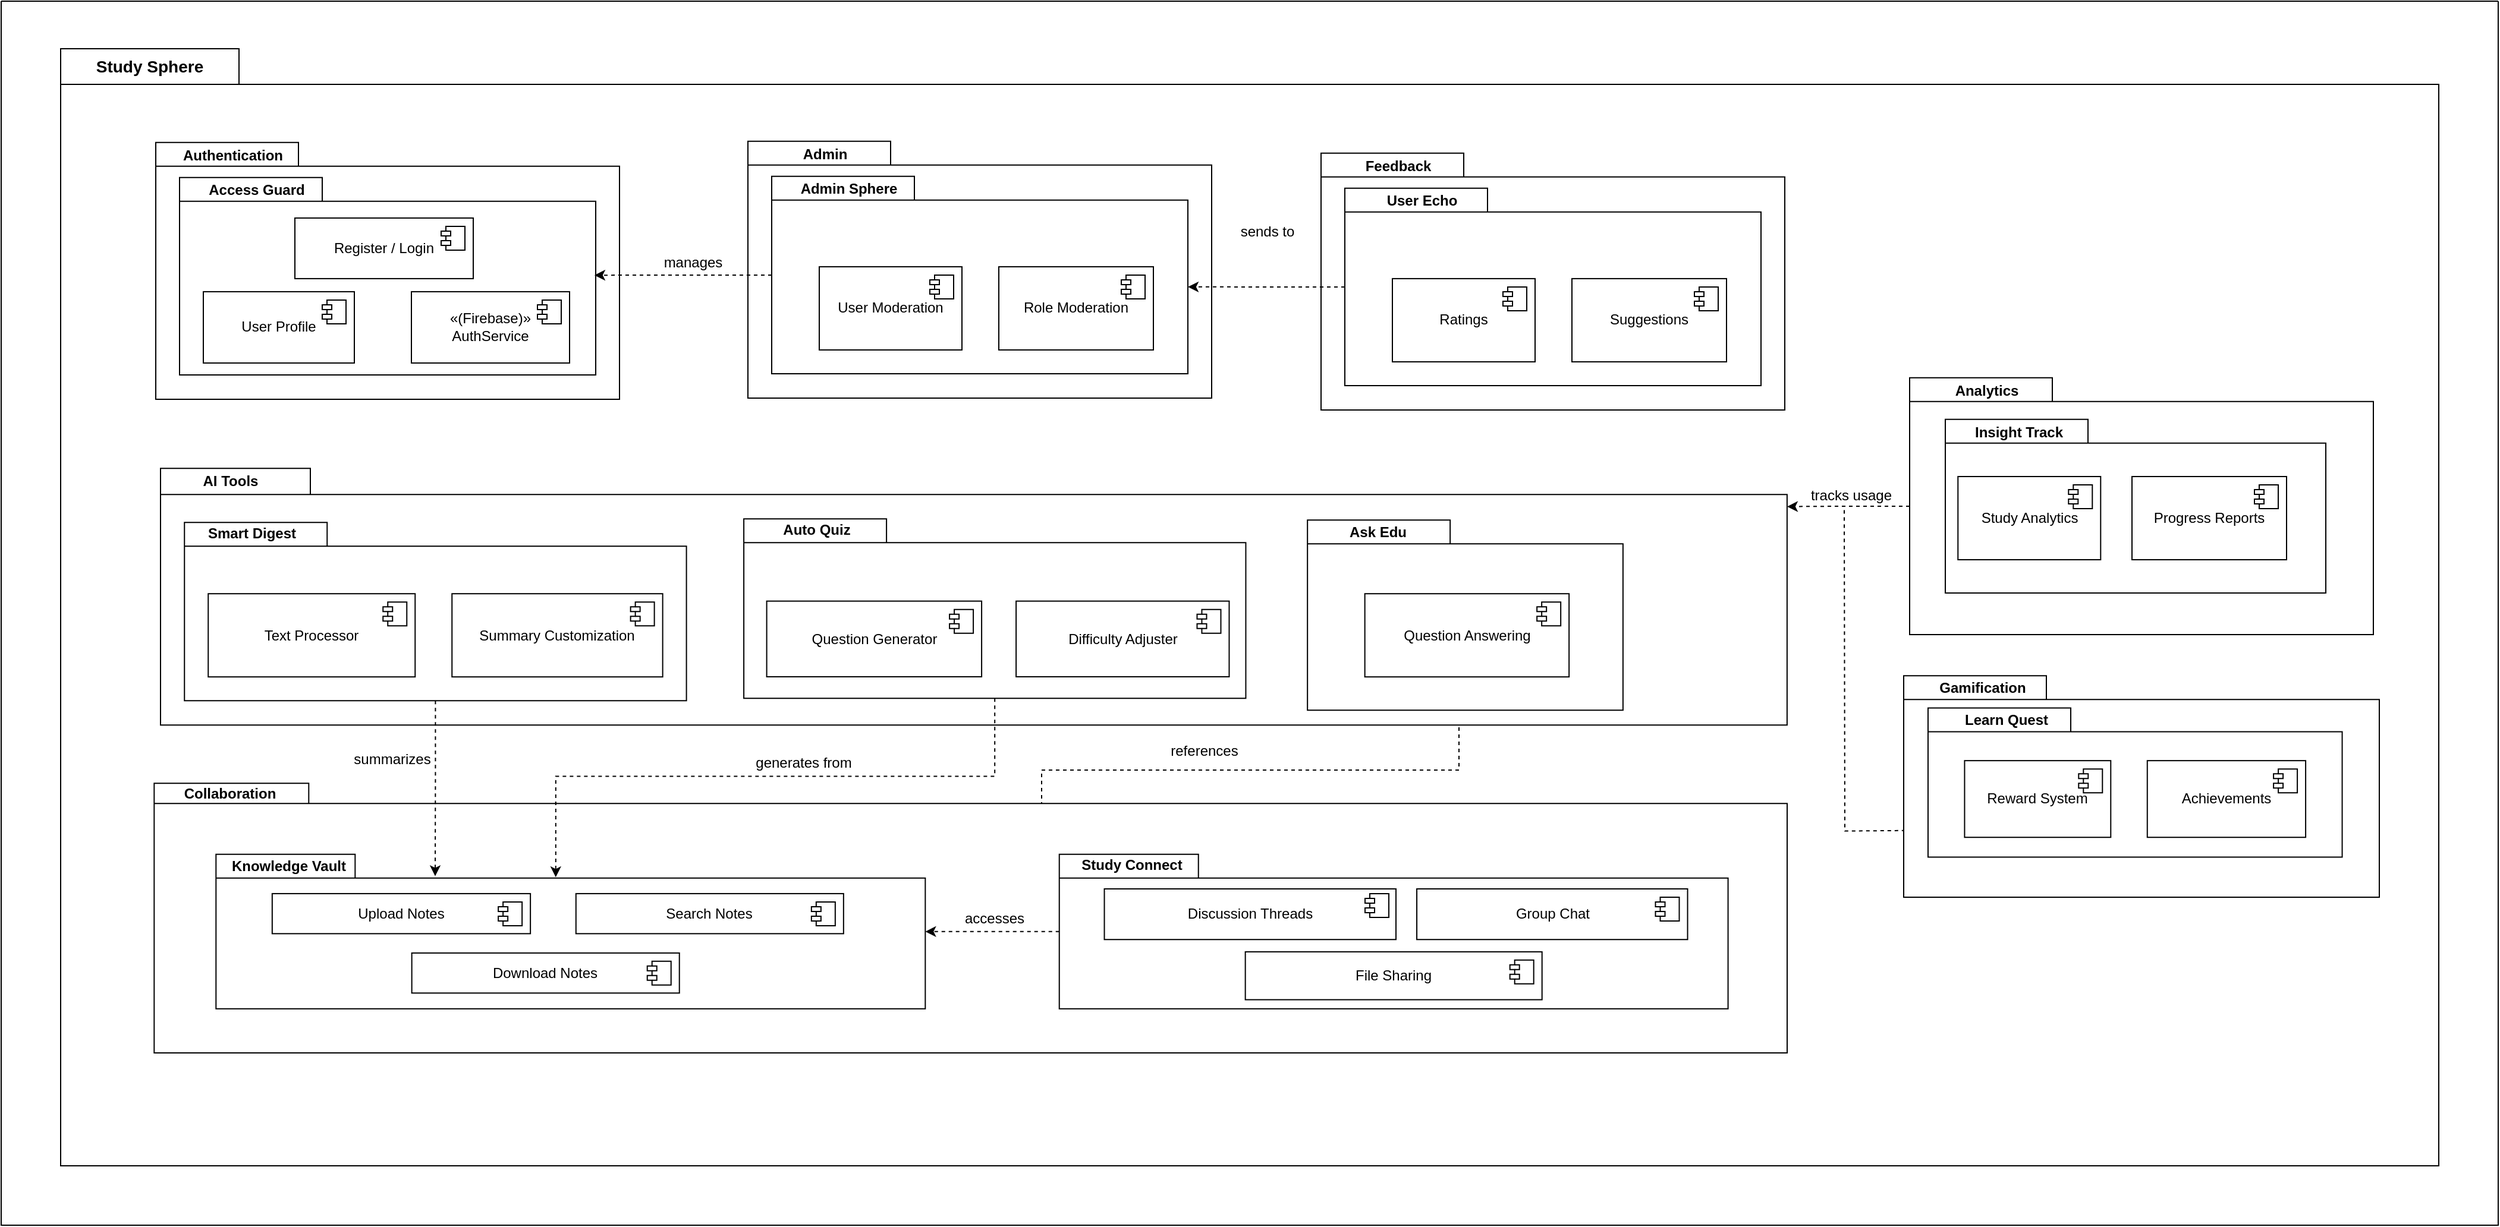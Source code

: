 <mxfile version="26.2.14">
  <diagram name="Page-1" id="b5b7bab2-c9e2-2cf4-8b2a-24fd1a2a6d21">
    <mxGraphModel dx="4549" dy="2216" grid="1" gridSize="18" guides="1" tooltips="1" connect="1" arrows="1" fold="1" page="1" pageScale="1" pageWidth="1169" pageHeight="827" background="none" math="0" shadow="0">
      <root>
        <mxCell id="0" />
        <mxCell id="1" parent="0" />
        <mxCell id="-XAfNrCXD-G9FVH04D8H-1" value="at" style="shape=folder;fontStyle=1;spacingTop=10;tabWidth=150;tabHeight=30;tabPosition=left;html=1;whiteSpace=wrap;" parent="1" vertex="1">
          <mxGeometry x="-2630" y="-1190" width="2000" height="940" as="geometry" />
        </mxCell>
        <mxCell id="-XAfNrCXD-G9FVH04D8H-5" value="Study Sphere" style="text;strokeColor=none;align=center;fillColor=none;html=1;verticalAlign=middle;whiteSpace=wrap;rounded=0;fontStyle=1;fontSize=14;" parent="1" vertex="1">
          <mxGeometry x="-2615" y="-1190" width="120" height="30" as="geometry" />
        </mxCell>
        <mxCell id="-XAfNrCXD-G9FVH04D8H-139" value="sends to" style="text;strokeColor=none;align=center;fillColor=none;html=1;verticalAlign=middle;whiteSpace=wrap;rounded=0;" parent="1" vertex="1">
          <mxGeometry x="-1690" y="-1051" width="150" height="30" as="geometry" />
        </mxCell>
        <mxCell id="-XAfNrCXD-G9FVH04D8H-155" value="generates from" style="text;strokeColor=none;align=center;fillColor=none;html=1;verticalAlign=middle;whiteSpace=wrap;rounded=0;" parent="1" vertex="1">
          <mxGeometry x="-2080" y="-603.93" width="150" height="30" as="geometry" />
        </mxCell>
        <mxCell id="-XAfNrCXD-G9FVH04D8H-164" value="tracks usage" style="text;strokeColor=none;align=center;fillColor=none;html=1;verticalAlign=middle;whiteSpace=wrap;rounded=0;" parent="1" vertex="1">
          <mxGeometry x="-1199" y="-829" width="150" height="30" as="geometry" />
        </mxCell>
        <mxCell id="-XAfNrCXD-G9FVH04D8H-176" style="edgeStyle=orthogonalEdgeStyle;rounded=0;orthogonalLoop=1;jettySize=auto;html=1;exitX=0.5;exitY=1;exitDx=0;exitDy=0;" parent="1" edge="1">
          <mxGeometry relative="1" as="geometry">
            <mxPoint x="-875" y="-640" as="sourcePoint" />
            <mxPoint x="-875" y="-640" as="targetPoint" />
          </mxGeometry>
        </mxCell>
        <mxCell id="-XAfNrCXD-G9FVH04D8H-178" style="edgeStyle=orthogonalEdgeStyle;rounded=0;orthogonalLoop=1;jettySize=auto;html=1;endArrow=none;startFill=0;exitX=-0.004;exitY=0.516;exitDx=0;exitDy=0;exitPerimeter=0;dashed=1;" parent="1" edge="1">
          <mxGeometry relative="1" as="geometry">
            <mxPoint x="-1066.6" y="-532.208" as="sourcePoint" />
            <mxPoint x="-1130" y="-804" as="targetPoint" />
          </mxGeometry>
        </mxCell>
        <mxCell id="-XAfNrCXD-G9FVH04D8H-182" style="edgeStyle=orthogonalEdgeStyle;rounded=0;orthogonalLoop=1;jettySize=auto;html=1;entryX=0;entryY=0;entryDx=597.777;entryDy=47.506;entryPerimeter=0;dashed=1;" parent="1" edge="1">
          <mxGeometry relative="1" as="geometry">
            <mxPoint x="-1454" y="-631" as="sourcePoint" />
            <mxPoint x="-1901.373" y="-476.609" as="targetPoint" />
            <Array as="points">
              <mxPoint x="-1454" y="-583" />
              <mxPoint x="-1805" y="-583" />
              <mxPoint x="-1805" y="-477" />
              <mxPoint x="-1895" y="-477" />
            </Array>
          </mxGeometry>
        </mxCell>
        <mxCell id="JcAsQHUVKv7Tg5C3_SsC-6" value="" style="group" vertex="1" connectable="0" parent="1">
          <mxGeometry x="-2680" y="-1230" width="2100" height="1030" as="geometry" />
        </mxCell>
        <mxCell id="-XAfNrCXD-G9FVH04D8H-188" value="" style="group" parent="JcAsQHUVKv7Tg5C3_SsC-6" vertex="1" connectable="0">
          <mxGeometry x="130" y="393.07" width="1439" height="511.93" as="geometry" />
        </mxCell>
        <mxCell id="-XAfNrCXD-G9FVH04D8H-47" value="" style="group" parent="-XAfNrCXD-G9FVH04D8H-188" vertex="1" connectable="0">
          <mxGeometry x="2" y="261.93" width="1380" height="250" as="geometry" />
        </mxCell>
        <mxCell id="-XAfNrCXD-G9FVH04D8H-180" value="" style="group" parent="-XAfNrCXD-G9FVH04D8H-47" vertex="1" connectable="0">
          <mxGeometry x="-40.12" y="3" width="1410.12" height="227" as="geometry" />
        </mxCell>
        <mxCell id="-XAfNrCXD-G9FVH04D8H-43" value="" style="shape=folder;fontStyle=1;spacingTop=10;tabWidth=130;tabHeight=17;tabPosition=left;html=1;whiteSpace=wrap;" parent="-XAfNrCXD-G9FVH04D8H-180" vertex="1">
          <mxGeometry x="36.78" y="0.16" width="1373.34" height="226.84" as="geometry" />
        </mxCell>
        <mxCell id="-XAfNrCXD-G9FVH04D8H-15" value="Collaboration" style="text;strokeColor=none;align=center;fillColor=none;html=1;verticalAlign=middle;whiteSpace=wrap;rounded=0;fontStyle=1" parent="-XAfNrCXD-G9FVH04D8H-180" vertex="1">
          <mxGeometry x="-19.958" width="241.124" height="18.648" as="geometry" />
        </mxCell>
        <mxCell id="-XAfNrCXD-G9FVH04D8H-33" value="" style="group" parent="-XAfNrCXD-G9FVH04D8H-180" vertex="1" connectable="0">
          <mxGeometry x="72.176" y="56.997" width="613.113" height="132.911" as="geometry" />
        </mxCell>
        <mxCell id="-XAfNrCXD-G9FVH04D8H-3" value="" style="shape=folder;fontStyle=1;spacingTop=10;tabWidth=117;tabHeight=20;tabPosition=left;html=1;whiteSpace=wrap;" parent="-XAfNrCXD-G9FVH04D8H-33" vertex="1">
          <mxGeometry x="16.605" y="2.889" width="596.508" height="130.022" as="geometry" />
        </mxCell>
        <mxCell id="-XAfNrCXD-G9FVH04D8H-13" value="Knowledge Vault" style="text;strokeColor=none;align=center;fillColor=none;html=1;verticalAlign=middle;whiteSpace=wrap;rounded=0;fontStyle=1;fontSize=12;" parent="-XAfNrCXD-G9FVH04D8H-33" vertex="1">
          <mxGeometry x="-43.125" y="5.593" width="241.529" height="14.186" as="geometry" />
        </mxCell>
        <mxCell id="-XAfNrCXD-G9FVH04D8H-27" value="Upload Notes" style="html=1;dropTarget=0;whiteSpace=wrap;" parent="-XAfNrCXD-G9FVH04D8H-33" vertex="1">
          <mxGeometry x="63.866" y="35.968" width="217.144" height="33.709" as="geometry" />
        </mxCell>
        <mxCell id="-XAfNrCXD-G9FVH04D8H-28" value="" style="shape=module;jettyWidth=8;jettyHeight=4;" parent="-XAfNrCXD-G9FVH04D8H-27" vertex="1">
          <mxGeometry x="1" width="20" height="20" relative="1" as="geometry">
            <mxPoint x="-27" y="7" as="offset" />
          </mxGeometry>
        </mxCell>
        <mxCell id="-XAfNrCXD-G9FVH04D8H-29" value="Search Notes" style="html=1;dropTarget=0;whiteSpace=wrap;" parent="-XAfNrCXD-G9FVH04D8H-33" vertex="1">
          <mxGeometry x="319.33" y="35.968" width="225.038" height="33.709" as="geometry" />
        </mxCell>
        <mxCell id="-XAfNrCXD-G9FVH04D8H-30" value="" style="shape=module;jettyWidth=8;jettyHeight=4;" parent="-XAfNrCXD-G9FVH04D8H-29" vertex="1">
          <mxGeometry x="1" width="20" height="20" relative="1" as="geometry">
            <mxPoint x="-27" y="7" as="offset" />
          </mxGeometry>
        </mxCell>
        <mxCell id="-XAfNrCXD-G9FVH04D8H-31" value="Download Notes" style="html=1;dropTarget=0;whiteSpace=wrap;" parent="-XAfNrCXD-G9FVH04D8H-33" vertex="1">
          <mxGeometry x="181.264" y="85.939" width="225.038" height="33.709" as="geometry" />
        </mxCell>
        <mxCell id="-XAfNrCXD-G9FVH04D8H-32" value="" style="shape=module;jettyWidth=8;jettyHeight=4;" parent="-XAfNrCXD-G9FVH04D8H-31" vertex="1">
          <mxGeometry x="1" width="20" height="20" relative="1" as="geometry">
            <mxPoint x="-27" y="7" as="offset" />
          </mxGeometry>
        </mxCell>
        <mxCell id="-XAfNrCXD-G9FVH04D8H-35" value="" style="shape=folder;fontStyle=1;spacingTop=10;tabWidth=117;tabHeight=20;tabPosition=left;html=1;whiteSpace=wrap;" parent="-XAfNrCXD-G9FVH04D8H-180" vertex="1">
          <mxGeometry x="797.992" y="59.884" width="562.422" height="130.022" as="geometry" />
        </mxCell>
        <mxCell id="-XAfNrCXD-G9FVH04D8H-34" value="" style="group" parent="-XAfNrCXD-G9FVH04D8H-180" vertex="1" connectable="0">
          <mxGeometry x="782.335" y="56.995" width="578.078" height="132.911" as="geometry" />
        </mxCell>
        <mxCell id="-XAfNrCXD-G9FVH04D8H-36" value="Study Connect" style="text;strokeColor=none;align=center;fillColor=none;html=1;verticalAlign=middle;whiteSpace=wrap;rounded=0;fontStyle=1;fontSize=12;" parent="-XAfNrCXD-G9FVH04D8H-34" vertex="1">
          <mxGeometry x="-6.331" y="4.899" width="165.776" height="14.187" as="geometry" />
        </mxCell>
        <mxCell id="-XAfNrCXD-G9FVH04D8H-37" value="Discussion Threads" style="html=1;dropTarget=0;whiteSpace=wrap;" parent="-XAfNrCXD-G9FVH04D8H-34" vertex="1">
          <mxGeometry x="53.55" y="31.968" width="245.245" height="42.652" as="geometry" />
        </mxCell>
        <mxCell id="-XAfNrCXD-G9FVH04D8H-38" value="" style="shape=module;jettyWidth=8;jettyHeight=4;" parent="-XAfNrCXD-G9FVH04D8H-37" vertex="1">
          <mxGeometry x="1" width="20" height="20" relative="1" as="geometry">
            <mxPoint x="-26" y="4" as="offset" />
          </mxGeometry>
        </mxCell>
        <mxCell id="-XAfNrCXD-G9FVH04D8H-39" value="Group Chat" style="html=1;dropTarget=0;whiteSpace=wrap;" parent="-XAfNrCXD-G9FVH04D8H-34" vertex="1">
          <mxGeometry x="316.313" y="31.968" width="227.728" height="42.652" as="geometry" />
        </mxCell>
        <mxCell id="-XAfNrCXD-G9FVH04D8H-40" value="" style="shape=module;jettyWidth=8;jettyHeight=4;" parent="-XAfNrCXD-G9FVH04D8H-39" vertex="1">
          <mxGeometry x="1" width="20" height="20" relative="1" as="geometry">
            <mxPoint x="-27" y="7" as="offset" />
          </mxGeometry>
        </mxCell>
        <mxCell id="-XAfNrCXD-G9FVH04D8H-41" value="File Sharing" style="html=1;dropTarget=0;whiteSpace=wrap;" parent="-XAfNrCXD-G9FVH04D8H-34" vertex="1">
          <mxGeometry x="172.108" y="84.937" width="249.52" height="40.316" as="geometry" />
        </mxCell>
        <mxCell id="-XAfNrCXD-G9FVH04D8H-42" value="" style="shape=module;jettyWidth=8;jettyHeight=4;" parent="-XAfNrCXD-G9FVH04D8H-41" vertex="1">
          <mxGeometry x="1" width="20" height="20" relative="1" as="geometry">
            <mxPoint x="-27" y="7" as="offset" />
          </mxGeometry>
        </mxCell>
        <mxCell id="-XAfNrCXD-G9FVH04D8H-162" value="accesses" style="text;strokeColor=none;align=center;fillColor=none;html=1;verticalAlign=middle;whiteSpace=wrap;rounded=0;" parent="-XAfNrCXD-G9FVH04D8H-180" vertex="1">
          <mxGeometry x="659.691" y="98.58" width="166.554" height="30" as="geometry" />
        </mxCell>
        <mxCell id="-XAfNrCXD-G9FVH04D8H-161" style="edgeStyle=orthogonalEdgeStyle;rounded=0;orthogonalLoop=1;jettySize=auto;html=1;dashed=1;" parent="-XAfNrCXD-G9FVH04D8H-180" source="-XAfNrCXD-G9FVH04D8H-35" target="-XAfNrCXD-G9FVH04D8H-3" edge="1">
          <mxGeometry relative="1" as="geometry" />
        </mxCell>
        <mxCell id="-XAfNrCXD-G9FVH04D8H-157" value="references" style="text;strokeColor=none;align=center;fillColor=none;html=1;verticalAlign=middle;whiteSpace=wrap;rounded=0;" parent="-XAfNrCXD-G9FVH04D8H-47" vertex="1">
          <mxGeometry x="804.54" y="-38.93" width="150" height="30" as="geometry" />
        </mxCell>
        <mxCell id="-XAfNrCXD-G9FVH04D8H-133" value="" style="group" parent="-XAfNrCXD-G9FVH04D8H-188" vertex="1" connectable="0">
          <mxGeometry width="1439" height="260" as="geometry" />
        </mxCell>
        <mxCell id="-XAfNrCXD-G9FVH04D8H-135" value="" style="group" parent="-XAfNrCXD-G9FVH04D8H-133" vertex="1" connectable="0">
          <mxGeometry x="-12.062" y="-4.0" width="1451.062" height="264" as="geometry" />
        </mxCell>
        <mxCell id="-XAfNrCXD-G9FVH04D8H-80" value="" style="shape=folder;fontStyle=1;spacingTop=10;tabWidth=126;tabHeight=22;tabPosition=left;html=1;whiteSpace=wrap;" parent="-XAfNrCXD-G9FVH04D8H-135" vertex="1">
          <mxGeometry x="16.06" y="4" width="1367.94" height="216.07" as="geometry" />
        </mxCell>
        <mxCell id="-XAfNrCXD-G9FVH04D8H-82" value="" style="group" parent="-XAfNrCXD-G9FVH04D8H-135" vertex="1" connectable="0">
          <mxGeometry x="36.186" y="29.53" width="470.419" height="220.0" as="geometry" />
        </mxCell>
        <mxCell id="-XAfNrCXD-G9FVH04D8H-83" value="" style="shape=folder;fontStyle=1;spacingTop=10;tabWidth=120;tabHeight=20;tabPosition=left;html=1;whiteSpace=wrap;" parent="-XAfNrCXD-G9FVH04D8H-82" vertex="1">
          <mxGeometry y="20" width="422.17" height="150" as="geometry" />
        </mxCell>
        <mxCell id="-XAfNrCXD-G9FVH04D8H-84" value="Smart Digest" style="text;strokeColor=none;align=center;fillColor=none;html=1;verticalAlign=middle;whiteSpace=wrap;rounded=0;fontStyle=1" parent="-XAfNrCXD-G9FVH04D8H-82" vertex="1">
          <mxGeometry x="-26.125" y="14.4" width="166.03" height="29.464" as="geometry" />
        </mxCell>
        <mxCell id="-XAfNrCXD-G9FVH04D8H-85" value="Text Processor" style="html=1;dropTarget=0;whiteSpace=wrap;" parent="-XAfNrCXD-G9FVH04D8H-82" vertex="1">
          <mxGeometry x="20" y="80" width="174" height="70" as="geometry" />
        </mxCell>
        <mxCell id="-XAfNrCXD-G9FVH04D8H-86" value="" style="shape=module;jettyWidth=8;jettyHeight=4;" parent="-XAfNrCXD-G9FVH04D8H-85" vertex="1">
          <mxGeometry x="1" width="20" height="20" relative="1" as="geometry">
            <mxPoint x="-27" y="7" as="offset" />
          </mxGeometry>
        </mxCell>
        <mxCell id="-XAfNrCXD-G9FVH04D8H-87" value="Summary Customization" style="html=1;dropTarget=0;whiteSpace=wrap;" parent="-XAfNrCXD-G9FVH04D8H-82" vertex="1">
          <mxGeometry x="225" y="80" width="177.19" height="70" as="geometry" />
        </mxCell>
        <mxCell id="-XAfNrCXD-G9FVH04D8H-88" value="" style="shape=module;jettyWidth=8;jettyHeight=4;" parent="-XAfNrCXD-G9FVH04D8H-87" vertex="1">
          <mxGeometry x="1" width="20" height="20" relative="1" as="geometry">
            <mxPoint x="-27" y="7" as="offset" />
          </mxGeometry>
        </mxCell>
        <mxCell id="-XAfNrCXD-G9FVH04D8H-89" value="" style="group" parent="-XAfNrCXD-G9FVH04D8H-135" vertex="1" connectable="0">
          <mxGeometry x="506.61" y="43" width="470.42" height="200.07" as="geometry" />
        </mxCell>
        <mxCell id="-XAfNrCXD-G9FVH04D8H-90" value="" style="shape=folder;fontStyle=1;spacingTop=10;tabWidth=120;tabHeight=20;tabPosition=left;html=1;whiteSpace=wrap;" parent="-XAfNrCXD-G9FVH04D8H-89" vertex="1">
          <mxGeometry y="3.574" width="422.172" height="151.026" as="geometry" />
        </mxCell>
        <mxCell id="-XAfNrCXD-G9FVH04D8H-91" value="Auto Quiz" style="text;strokeColor=none;align=center;fillColor=none;html=1;verticalAlign=middle;whiteSpace=wrap;rounded=0;fontStyle=1" parent="-XAfNrCXD-G9FVH04D8H-89" vertex="1">
          <mxGeometry x="-21.825" width="166.031" height="26.795" as="geometry" />
        </mxCell>
        <mxCell id="-XAfNrCXD-G9FVH04D8H-92" value="Question Generator" style="html=1;dropTarget=0;whiteSpace=wrap;" parent="-XAfNrCXD-G9FVH04D8H-89" vertex="1">
          <mxGeometry x="19.25" y="72.753" width="180.75" height="63.659" as="geometry" />
        </mxCell>
        <mxCell id="-XAfNrCXD-G9FVH04D8H-93" value="" style="shape=module;jettyWidth=8;jettyHeight=4;" parent="-XAfNrCXD-G9FVH04D8H-92" vertex="1">
          <mxGeometry x="1" width="20" height="20" relative="1" as="geometry">
            <mxPoint x="-27" y="7" as="offset" />
          </mxGeometry>
        </mxCell>
        <mxCell id="-XAfNrCXD-G9FVH04D8H-94" value="Difficulty Adjuster" style="html=1;dropTarget=0;whiteSpace=wrap;" parent="-XAfNrCXD-G9FVH04D8H-89" vertex="1">
          <mxGeometry x="229.0" y="72.753" width="179.19" height="63.659" as="geometry" />
        </mxCell>
        <mxCell id="-XAfNrCXD-G9FVH04D8H-95" value="" style="shape=module;jettyWidth=8;jettyHeight=4;" parent="-XAfNrCXD-G9FVH04D8H-94" vertex="1">
          <mxGeometry x="1" width="20" height="20" relative="1" as="geometry">
            <mxPoint x="-27" y="7" as="offset" />
          </mxGeometry>
        </mxCell>
        <mxCell id="-XAfNrCXD-G9FVH04D8H-96" value="" style="group" parent="-XAfNrCXD-G9FVH04D8H-135" vertex="1" connectable="0">
          <mxGeometry x="980.643" y="29.53" width="470.419" height="220.0" as="geometry" />
        </mxCell>
        <mxCell id="-XAfNrCXD-G9FVH04D8H-97" value="" style="shape=folder;fontStyle=1;spacingTop=10;tabWidth=120;tabHeight=20;tabPosition=left;html=1;whiteSpace=wrap;" parent="-XAfNrCXD-G9FVH04D8H-96" vertex="1">
          <mxGeometry y="18" width="265.36" height="160" as="geometry" />
        </mxCell>
        <mxCell id="-XAfNrCXD-G9FVH04D8H-98" value="Ask Edu" style="text;strokeColor=none;align=center;fillColor=none;html=1;verticalAlign=middle;whiteSpace=wrap;rounded=0;fontStyle=1" parent="-XAfNrCXD-G9FVH04D8H-96" vertex="1">
          <mxGeometry x="-23.825" y="14" width="166.03" height="29.464" as="geometry" />
        </mxCell>
        <mxCell id="-XAfNrCXD-G9FVH04D8H-99" value="Question Answering" style="html=1;dropTarget=0;whiteSpace=wrap;" parent="-XAfNrCXD-G9FVH04D8H-96" vertex="1">
          <mxGeometry x="48.25" y="80" width="171.75" height="70" as="geometry" />
        </mxCell>
        <mxCell id="-XAfNrCXD-G9FVH04D8H-100" value="" style="shape=module;jettyWidth=8;jettyHeight=4;" parent="-XAfNrCXD-G9FVH04D8H-99" vertex="1">
          <mxGeometry x="1" width="20" height="20" relative="1" as="geometry">
            <mxPoint x="-27" y="7" as="offset" />
          </mxGeometry>
        </mxCell>
        <mxCell id="-XAfNrCXD-G9FVH04D8H-81" value="AI Tools" style="text;strokeColor=none;align=center;fillColor=none;html=1;verticalAlign=middle;whiteSpace=wrap;rounded=0;fontStyle=1" parent="-XAfNrCXD-G9FVH04D8H-135" vertex="1">
          <mxGeometry x="-8" width="166.03" height="29.464" as="geometry" />
        </mxCell>
        <mxCell id="-XAfNrCXD-G9FVH04D8H-158" value="summarizes" style="text;strokeColor=none;align=center;fillColor=none;html=1;verticalAlign=middle;whiteSpace=wrap;rounded=0;" parent="-XAfNrCXD-G9FVH04D8H-135" vertex="1">
          <mxGeometry x="136.062" y="234" width="150" height="30" as="geometry" />
        </mxCell>
        <mxCell id="-XAfNrCXD-G9FVH04D8H-186" style="edgeStyle=orthogonalEdgeStyle;rounded=0;orthogonalLoop=1;jettySize=auto;html=1;entryX=0.309;entryY=0.141;entryDx=0;entryDy=0;entryPerimeter=0;dashed=1;" parent="-XAfNrCXD-G9FVH04D8H-188" source="-XAfNrCXD-G9FVH04D8H-83" target="-XAfNrCXD-G9FVH04D8H-3" edge="1">
          <mxGeometry relative="1" as="geometry" />
        </mxCell>
        <mxCell id="-XAfNrCXD-G9FVH04D8H-152" style="edgeStyle=orthogonalEdgeStyle;rounded=0;orthogonalLoop=1;jettySize=auto;html=1;entryX=0.479;entryY=0.148;entryDx=0;entryDy=0;entryPerimeter=0;dashed=1;" parent="-XAfNrCXD-G9FVH04D8H-188" source="-XAfNrCXD-G9FVH04D8H-90" target="-XAfNrCXD-G9FVH04D8H-3" edge="1">
          <mxGeometry relative="1" as="geometry" />
        </mxCell>
        <mxCell id="-XAfNrCXD-G9FVH04D8H-187" value="" style="group" parent="JcAsQHUVKv7Tg5C3_SsC-6" vertex="1" connectable="0">
          <mxGeometry x="130" y="114" width="1390" height="259.46" as="geometry" />
        </mxCell>
        <mxCell id="-XAfNrCXD-G9FVH04D8H-7" value="" style="group" parent="-XAfNrCXD-G9FVH04D8H-187" vertex="1" connectable="0">
          <mxGeometry y="1" width="410" height="249.46" as="geometry" />
        </mxCell>
        <mxCell id="-XAfNrCXD-G9FVH04D8H-2" value="" style="shape=folder;fontStyle=1;spacingTop=10;tabWidth=120;tabHeight=20;tabPosition=left;html=1;whiteSpace=wrap;" parent="-XAfNrCXD-G9FVH04D8H-7" vertex="1">
          <mxGeometry y="3.929" width="390.0" height="216.071" as="geometry" />
        </mxCell>
        <mxCell id="-XAfNrCXD-G9FVH04D8H-6" value="Authentication" style="text;strokeColor=none;align=center;fillColor=none;html=1;verticalAlign=middle;whiteSpace=wrap;rounded=0;fontStyle=1" parent="-XAfNrCXD-G9FVH04D8H-7" vertex="1">
          <mxGeometry x="-4" width="137.647" height="29.464" as="geometry" />
        </mxCell>
        <mxCell id="-XAfNrCXD-G9FVH04D8H-17" value="" style="group" parent="-XAfNrCXD-G9FVH04D8H-7" vertex="1" connectable="0">
          <mxGeometry x="20" y="29.46" width="390" height="220" as="geometry" />
        </mxCell>
        <mxCell id="-XAfNrCXD-G9FVH04D8H-18" value="" style="shape=folder;fontStyle=1;spacingTop=10;tabWidth=120;tabHeight=20;tabPosition=left;html=1;whiteSpace=wrap;" parent="-XAfNrCXD-G9FVH04D8H-17" vertex="1">
          <mxGeometry y="3.93" width="350" height="166.07" as="geometry" />
        </mxCell>
        <mxCell id="-XAfNrCXD-G9FVH04D8H-19" value="Access Guard" style="text;strokeColor=none;align=center;fillColor=none;html=1;verticalAlign=middle;whiteSpace=wrap;rounded=0;fontStyle=1" parent="-XAfNrCXD-G9FVH04D8H-17" vertex="1">
          <mxGeometry x="-4" width="137.647" height="29.464" as="geometry" />
        </mxCell>
        <mxCell id="-XAfNrCXD-G9FVH04D8H-20" value="User Profile" style="html=1;dropTarget=0;whiteSpace=wrap;" parent="-XAfNrCXD-G9FVH04D8H-17" vertex="1">
          <mxGeometry x="20" y="100" width="127" height="60" as="geometry" />
        </mxCell>
        <mxCell id="-XAfNrCXD-G9FVH04D8H-21" value="" style="shape=module;jettyWidth=8;jettyHeight=4;" parent="-XAfNrCXD-G9FVH04D8H-20" vertex="1">
          <mxGeometry x="1" width="20" height="20" relative="1" as="geometry">
            <mxPoint x="-27" y="7" as="offset" />
          </mxGeometry>
        </mxCell>
        <mxCell id="-XAfNrCXD-G9FVH04D8H-25" value="«(Firebase)»&lt;br&gt;AuthService" style="html=1;dropTarget=0;whiteSpace=wrap;" parent="-XAfNrCXD-G9FVH04D8H-17" vertex="1">
          <mxGeometry x="195" y="100" width="133" height="60" as="geometry" />
        </mxCell>
        <mxCell id="-XAfNrCXD-G9FVH04D8H-26" value="" style="shape=module;jettyWidth=8;jettyHeight=4;" parent="-XAfNrCXD-G9FVH04D8H-25" vertex="1">
          <mxGeometry x="1" width="20" height="20" relative="1" as="geometry">
            <mxPoint x="-27" y="7" as="offset" />
          </mxGeometry>
        </mxCell>
        <mxCell id="-XAfNrCXD-G9FVH04D8H-159" value="Register / Login" style="html=1;dropTarget=0;whiteSpace=wrap;" parent="-XAfNrCXD-G9FVH04D8H-17" vertex="1">
          <mxGeometry x="97" y="38" width="150" height="51" as="geometry" />
        </mxCell>
        <mxCell id="-XAfNrCXD-G9FVH04D8H-160" value="" style="shape=module;jettyWidth=8;jettyHeight=4;" parent="-XAfNrCXD-G9FVH04D8H-159" vertex="1">
          <mxGeometry x="1" width="20" height="20" relative="1" as="geometry">
            <mxPoint x="-27" y="7" as="offset" />
          </mxGeometry>
        </mxCell>
        <mxCell id="-XAfNrCXD-G9FVH04D8H-69" value="" style="group" parent="-XAfNrCXD-G9FVH04D8H-187" vertex="1" connectable="0">
          <mxGeometry x="498" width="410" height="249.46" as="geometry" />
        </mxCell>
        <mxCell id="-XAfNrCXD-G9FVH04D8H-70" value="" style="shape=folder;fontStyle=1;spacingTop=10;tabWidth=120;tabHeight=20;tabPosition=left;html=1;whiteSpace=wrap;" parent="-XAfNrCXD-G9FVH04D8H-69" vertex="1">
          <mxGeometry y="3.929" width="390.0" height="216.071" as="geometry" />
        </mxCell>
        <mxCell id="-XAfNrCXD-G9FVH04D8H-71" value="Admin" style="text;strokeColor=none;align=center;fillColor=none;html=1;verticalAlign=middle;whiteSpace=wrap;rounded=0;fontStyle=1" parent="-XAfNrCXD-G9FVH04D8H-69" vertex="1">
          <mxGeometry x="-4" width="137.647" height="29.464" as="geometry" />
        </mxCell>
        <mxCell id="-XAfNrCXD-G9FVH04D8H-72" value="" style="group" parent="-XAfNrCXD-G9FVH04D8H-69" vertex="1" connectable="0">
          <mxGeometry x="20" y="29.46" width="390" height="220" as="geometry" />
        </mxCell>
        <mxCell id="-XAfNrCXD-G9FVH04D8H-73" value="" style="shape=folder;fontStyle=1;spacingTop=10;tabWidth=120;tabHeight=20;tabPosition=left;html=1;whiteSpace=wrap;" parent="-XAfNrCXD-G9FVH04D8H-72" vertex="1">
          <mxGeometry y="3.93" width="350" height="166.07" as="geometry" />
        </mxCell>
        <mxCell id="-XAfNrCXD-G9FVH04D8H-74" value="Admin Sphere" style="text;strokeColor=none;align=center;fillColor=none;html=1;verticalAlign=middle;whiteSpace=wrap;rounded=0;fontStyle=1" parent="-XAfNrCXD-G9FVH04D8H-72" vertex="1">
          <mxGeometry x="-4" width="137.647" height="29.464" as="geometry" />
        </mxCell>
        <mxCell id="-XAfNrCXD-G9FVH04D8H-75" value="User Moderation" style="html=1;dropTarget=0;whiteSpace=wrap;" parent="-XAfNrCXD-G9FVH04D8H-72" vertex="1">
          <mxGeometry x="40" y="80" width="120" height="70" as="geometry" />
        </mxCell>
        <mxCell id="-XAfNrCXD-G9FVH04D8H-76" value="" style="shape=module;jettyWidth=8;jettyHeight=4;" parent="-XAfNrCXD-G9FVH04D8H-75" vertex="1">
          <mxGeometry x="1" width="20" height="20" relative="1" as="geometry">
            <mxPoint x="-27" y="7" as="offset" />
          </mxGeometry>
        </mxCell>
        <mxCell id="-XAfNrCXD-G9FVH04D8H-77" value="Role Moderation" style="html=1;dropTarget=0;whiteSpace=wrap;" parent="-XAfNrCXD-G9FVH04D8H-72" vertex="1">
          <mxGeometry x="191" y="80" width="130" height="70" as="geometry" />
        </mxCell>
        <mxCell id="-XAfNrCXD-G9FVH04D8H-78" value="" style="shape=module;jettyWidth=8;jettyHeight=4;" parent="-XAfNrCXD-G9FVH04D8H-77" vertex="1">
          <mxGeometry x="1" width="20" height="20" relative="1" as="geometry">
            <mxPoint x="-27" y="7" as="offset" />
          </mxGeometry>
        </mxCell>
        <mxCell id="-XAfNrCXD-G9FVH04D8H-143" value="manages" style="text;strokeColor=none;align=center;fillColor=none;html=1;verticalAlign=middle;whiteSpace=wrap;rounded=0;" parent="-XAfNrCXD-G9FVH04D8H-69" vertex="1">
          <mxGeometry x="-121" y="91" width="150" height="30" as="geometry" />
        </mxCell>
        <mxCell id="-XAfNrCXD-G9FVH04D8H-123" value="" style="group" parent="-XAfNrCXD-G9FVH04D8H-187" vertex="1" connectable="0">
          <mxGeometry x="980" y="10" width="410" height="249.46" as="geometry" />
        </mxCell>
        <mxCell id="-XAfNrCXD-G9FVH04D8H-124" value="" style="shape=folder;fontStyle=1;spacingTop=10;tabWidth=120;tabHeight=20;tabPosition=left;html=1;whiteSpace=wrap;" parent="-XAfNrCXD-G9FVH04D8H-123" vertex="1">
          <mxGeometry y="3.929" width="390.0" height="216.071" as="geometry" />
        </mxCell>
        <mxCell id="-XAfNrCXD-G9FVH04D8H-125" value="Feedback" style="text;strokeColor=none;align=center;fillColor=none;html=1;verticalAlign=middle;whiteSpace=wrap;rounded=0;fontStyle=1" parent="-XAfNrCXD-G9FVH04D8H-123" vertex="1">
          <mxGeometry x="-4" width="137.647" height="29.464" as="geometry" />
        </mxCell>
        <mxCell id="-XAfNrCXD-G9FVH04D8H-126" value="" style="group" parent="-XAfNrCXD-G9FVH04D8H-123" vertex="1" connectable="0">
          <mxGeometry x="20" y="29.46" width="390" height="220" as="geometry" />
        </mxCell>
        <mxCell id="-XAfNrCXD-G9FVH04D8H-127" value="" style="shape=folder;fontStyle=1;spacingTop=10;tabWidth=120;tabHeight=20;tabPosition=left;html=1;whiteSpace=wrap;" parent="-XAfNrCXD-G9FVH04D8H-126" vertex="1">
          <mxGeometry y="3.93" width="350" height="166.07" as="geometry" />
        </mxCell>
        <mxCell id="-XAfNrCXD-G9FVH04D8H-128" value="User Echo" style="text;strokeColor=none;align=center;fillColor=none;html=1;verticalAlign=middle;whiteSpace=wrap;rounded=0;fontStyle=1" parent="-XAfNrCXD-G9FVH04D8H-126" vertex="1">
          <mxGeometry x="-4" width="137.647" height="29.464" as="geometry" />
        </mxCell>
        <mxCell id="-XAfNrCXD-G9FVH04D8H-129" value="Ratings" style="html=1;dropTarget=0;whiteSpace=wrap;" parent="-XAfNrCXD-G9FVH04D8H-126" vertex="1">
          <mxGeometry x="40" y="80" width="120" height="70" as="geometry" />
        </mxCell>
        <mxCell id="-XAfNrCXD-G9FVH04D8H-130" value="" style="shape=module;jettyWidth=8;jettyHeight=4;" parent="-XAfNrCXD-G9FVH04D8H-129" vertex="1">
          <mxGeometry x="1" width="20" height="20" relative="1" as="geometry">
            <mxPoint x="-27" y="7" as="offset" />
          </mxGeometry>
        </mxCell>
        <mxCell id="-XAfNrCXD-G9FVH04D8H-131" value="Suggestions" style="html=1;dropTarget=0;whiteSpace=wrap;" parent="-XAfNrCXD-G9FVH04D8H-126" vertex="1">
          <mxGeometry x="191" y="80" width="130" height="70" as="geometry" />
        </mxCell>
        <mxCell id="-XAfNrCXD-G9FVH04D8H-132" value="" style="shape=module;jettyWidth=8;jettyHeight=4;" parent="-XAfNrCXD-G9FVH04D8H-131" vertex="1">
          <mxGeometry x="1" width="20" height="20" relative="1" as="geometry">
            <mxPoint x="-27" y="7" as="offset" />
          </mxGeometry>
        </mxCell>
        <mxCell id="-XAfNrCXD-G9FVH04D8H-141" style="edgeStyle=orthogonalEdgeStyle;rounded=0;orthogonalLoop=1;jettySize=auto;html=1;entryX=0.997;entryY=0.495;entryDx=0;entryDy=0;entryPerimeter=0;dashed=1;" parent="-XAfNrCXD-G9FVH04D8H-187" source="-XAfNrCXD-G9FVH04D8H-73" target="-XAfNrCXD-G9FVH04D8H-18" edge="1">
          <mxGeometry relative="1" as="geometry" />
        </mxCell>
        <mxCell id="-XAfNrCXD-G9FVH04D8H-138" style="edgeStyle=orthogonalEdgeStyle;rounded=0;orthogonalLoop=1;jettySize=auto;html=1;entryX=0;entryY=0;entryDx=350;entryDy=93.035;entryPerimeter=0;dashed=1;" parent="-XAfNrCXD-G9FVH04D8H-187" source="-XAfNrCXD-G9FVH04D8H-127" target="-XAfNrCXD-G9FVH04D8H-73" edge="1">
          <mxGeometry relative="1" as="geometry" />
        </mxCell>
        <mxCell id="-XAfNrCXD-G9FVH04D8H-189" value="" style="group" parent="JcAsQHUVKv7Tg5C3_SsC-6" vertex="1" connectable="0">
          <mxGeometry x="1600" y="313" width="420" height="481" as="geometry" />
        </mxCell>
        <mxCell id="-XAfNrCXD-G9FVH04D8H-103" value="" style="group" parent="-XAfNrCXD-G9FVH04D8H-189" vertex="1" connectable="0">
          <mxGeometry y="251" width="420" height="230" as="geometry" />
        </mxCell>
        <mxCell id="-XAfNrCXD-G9FVH04D8H-104" value="" style="shape=folder;fontStyle=1;spacingTop=10;tabWidth=120;tabHeight=20;tabPosition=left;html=1;whiteSpace=wrap;" parent="-XAfNrCXD-G9FVH04D8H-103" vertex="1">
          <mxGeometry y="3.62" width="400" height="186.38" as="geometry" />
        </mxCell>
        <mxCell id="-XAfNrCXD-G9FVH04D8H-105" value="Gamification" style="text;strokeColor=none;align=center;fillColor=none;html=1;verticalAlign=middle;whiteSpace=wrap;rounded=0;fontStyle=1" parent="-XAfNrCXD-G9FVH04D8H-103" vertex="1">
          <mxGeometry x="-4.098" width="141.004" height="27.166" as="geometry" />
        </mxCell>
        <mxCell id="-XAfNrCXD-G9FVH04D8H-106" value="" style="group" parent="-XAfNrCXD-G9FVH04D8H-103" vertex="1" connectable="0">
          <mxGeometry x="20.488" y="27.162" width="399.512" height="202.838" as="geometry" />
        </mxCell>
        <mxCell id="-XAfNrCXD-G9FVH04D8H-107" value="" style="shape=folder;fontStyle=1;spacingTop=10;tabWidth=120;tabHeight=20;tabPosition=left;html=1;whiteSpace=wrap;" parent="-XAfNrCXD-G9FVH04D8H-106" vertex="1">
          <mxGeometry y="3.623" width="348.293" height="125.455" as="geometry" />
        </mxCell>
        <mxCell id="-XAfNrCXD-G9FVH04D8H-108" value="Learn Quest" style="text;strokeColor=none;align=center;fillColor=none;html=1;verticalAlign=middle;whiteSpace=wrap;rounded=0;fontStyle=1" parent="-XAfNrCXD-G9FVH04D8H-106" vertex="1">
          <mxGeometry x="-4.098" width="141.004" height="27.166" as="geometry" />
        </mxCell>
        <mxCell id="-XAfNrCXD-G9FVH04D8H-109" value="Reward System" style="html=1;dropTarget=0;whiteSpace=wrap;" parent="-XAfNrCXD-G9FVH04D8H-106" vertex="1">
          <mxGeometry x="30.732" y="47.907" width="122.927" height="64.539" as="geometry" />
        </mxCell>
        <mxCell id="-XAfNrCXD-G9FVH04D8H-110" value="" style="shape=module;jettyWidth=8;jettyHeight=4;" parent="-XAfNrCXD-G9FVH04D8H-109" vertex="1">
          <mxGeometry x="1" width="20" height="20" relative="1" as="geometry">
            <mxPoint x="-27" y="7" as="offset" />
          </mxGeometry>
        </mxCell>
        <mxCell id="-XAfNrCXD-G9FVH04D8H-111" value="Achievements" style="html=1;dropTarget=0;whiteSpace=wrap;" parent="-XAfNrCXD-G9FVH04D8H-106" vertex="1">
          <mxGeometry x="184.39" y="47.907" width="133.171" height="64.539" as="geometry" />
        </mxCell>
        <mxCell id="-XAfNrCXD-G9FVH04D8H-112" value="" style="shape=module;jettyWidth=8;jettyHeight=4;" parent="-XAfNrCXD-G9FVH04D8H-111" vertex="1">
          <mxGeometry x="1" width="20" height="20" relative="1" as="geometry">
            <mxPoint x="-27" y="7" as="offset" />
          </mxGeometry>
        </mxCell>
        <mxCell id="-XAfNrCXD-G9FVH04D8H-113" value="" style="group" parent="-XAfNrCXD-G9FVH04D8H-189" vertex="1" connectable="0">
          <mxGeometry x="5" width="410" height="249.46" as="geometry" />
        </mxCell>
        <mxCell id="-XAfNrCXD-G9FVH04D8H-114" value="" style="shape=folder;fontStyle=1;spacingTop=10;tabWidth=120;tabHeight=20;tabPosition=left;html=1;whiteSpace=wrap;" parent="-XAfNrCXD-G9FVH04D8H-113" vertex="1">
          <mxGeometry y="3.93" width="390" height="216.07" as="geometry" />
        </mxCell>
        <mxCell id="-XAfNrCXD-G9FVH04D8H-115" value="Analytics" style="text;strokeColor=none;align=center;fillColor=none;html=1;verticalAlign=middle;whiteSpace=wrap;rounded=0;fontStyle=1" parent="-XAfNrCXD-G9FVH04D8H-113" vertex="1">
          <mxGeometry x="-4" width="137.647" height="29.464" as="geometry" />
        </mxCell>
        <mxCell id="-XAfNrCXD-G9FVH04D8H-117" value="" style="shape=folder;fontStyle=1;spacingTop=10;tabWidth=120;tabHeight=20;tabPosition=left;html=1;whiteSpace=wrap;" parent="-XAfNrCXD-G9FVH04D8H-113" vertex="1">
          <mxGeometry x="30" y="38.93" width="320" height="146.07" as="geometry" />
        </mxCell>
        <mxCell id="-XAfNrCXD-G9FVH04D8H-116" value="" style="group" parent="-XAfNrCXD-G9FVH04D8H-113" vertex="1" connectable="0">
          <mxGeometry x="27" y="35.46" width="390" height="220" as="geometry" />
        </mxCell>
        <mxCell id="-XAfNrCXD-G9FVH04D8H-118" value="Insight Track" style="text;strokeColor=none;align=center;fillColor=none;html=1;verticalAlign=middle;whiteSpace=wrap;rounded=0;fontStyle=1" parent="-XAfNrCXD-G9FVH04D8H-116" vertex="1">
          <mxGeometry x="-4" width="137.647" height="29.464" as="geometry" />
        </mxCell>
        <mxCell id="-XAfNrCXD-G9FVH04D8H-119" value="Study Analytics" style="html=1;dropTarget=0;whiteSpace=wrap;" parent="-XAfNrCXD-G9FVH04D8H-116" vertex="1">
          <mxGeometry x="13.65" y="51.54" width="120" height="70" as="geometry" />
        </mxCell>
        <mxCell id="-XAfNrCXD-G9FVH04D8H-120" value="" style="shape=module;jettyWidth=8;jettyHeight=4;" parent="-XAfNrCXD-G9FVH04D8H-119" vertex="1">
          <mxGeometry x="1" width="20" height="20" relative="1" as="geometry">
            <mxPoint x="-27" y="7" as="offset" />
          </mxGeometry>
        </mxCell>
        <mxCell id="-XAfNrCXD-G9FVH04D8H-121" value="Progress Reports" style="html=1;dropTarget=0;whiteSpace=wrap;" parent="-XAfNrCXD-G9FVH04D8H-116" vertex="1">
          <mxGeometry x="160" y="51.54" width="130" height="70" as="geometry" />
        </mxCell>
        <mxCell id="-XAfNrCXD-G9FVH04D8H-122" value="" style="shape=module;jettyWidth=8;jettyHeight=4;" parent="-XAfNrCXD-G9FVH04D8H-121" vertex="1">
          <mxGeometry x="1" width="20" height="20" relative="1" as="geometry">
            <mxPoint x="-27" y="7" as="offset" />
          </mxGeometry>
        </mxCell>
        <mxCell id="JcAsQHUVKv7Tg5C3_SsC-5" value="" style="group" vertex="1" connectable="0" parent="JcAsQHUVKv7Tg5C3_SsC-6">
          <mxGeometry width="2100" height="1030" as="geometry" />
        </mxCell>
        <mxCell id="JcAsQHUVKv7Tg5C3_SsC-2" value="" style="swimlane;startSize=0;" vertex="1" parent="JcAsQHUVKv7Tg5C3_SsC-5">
          <mxGeometry width="2100" height="1030" as="geometry">
            <mxRectangle width="50" height="40" as="alternateBounds" />
          </mxGeometry>
        </mxCell>
        <mxCell id="-XAfNrCXD-G9FVH04D8H-169" style="edgeStyle=orthogonalEdgeStyle;rounded=0;orthogonalLoop=1;jettySize=auto;html=1;entryX=1;entryY=0.149;entryDx=0;entryDy=0;entryPerimeter=0;dashed=1;" parent="JcAsQHUVKv7Tg5C3_SsC-6" source="-XAfNrCXD-G9FVH04D8H-114" target="-XAfNrCXD-G9FVH04D8H-80" edge="1">
          <mxGeometry relative="1" as="geometry" />
        </mxCell>
      </root>
    </mxGraphModel>
  </diagram>
</mxfile>
